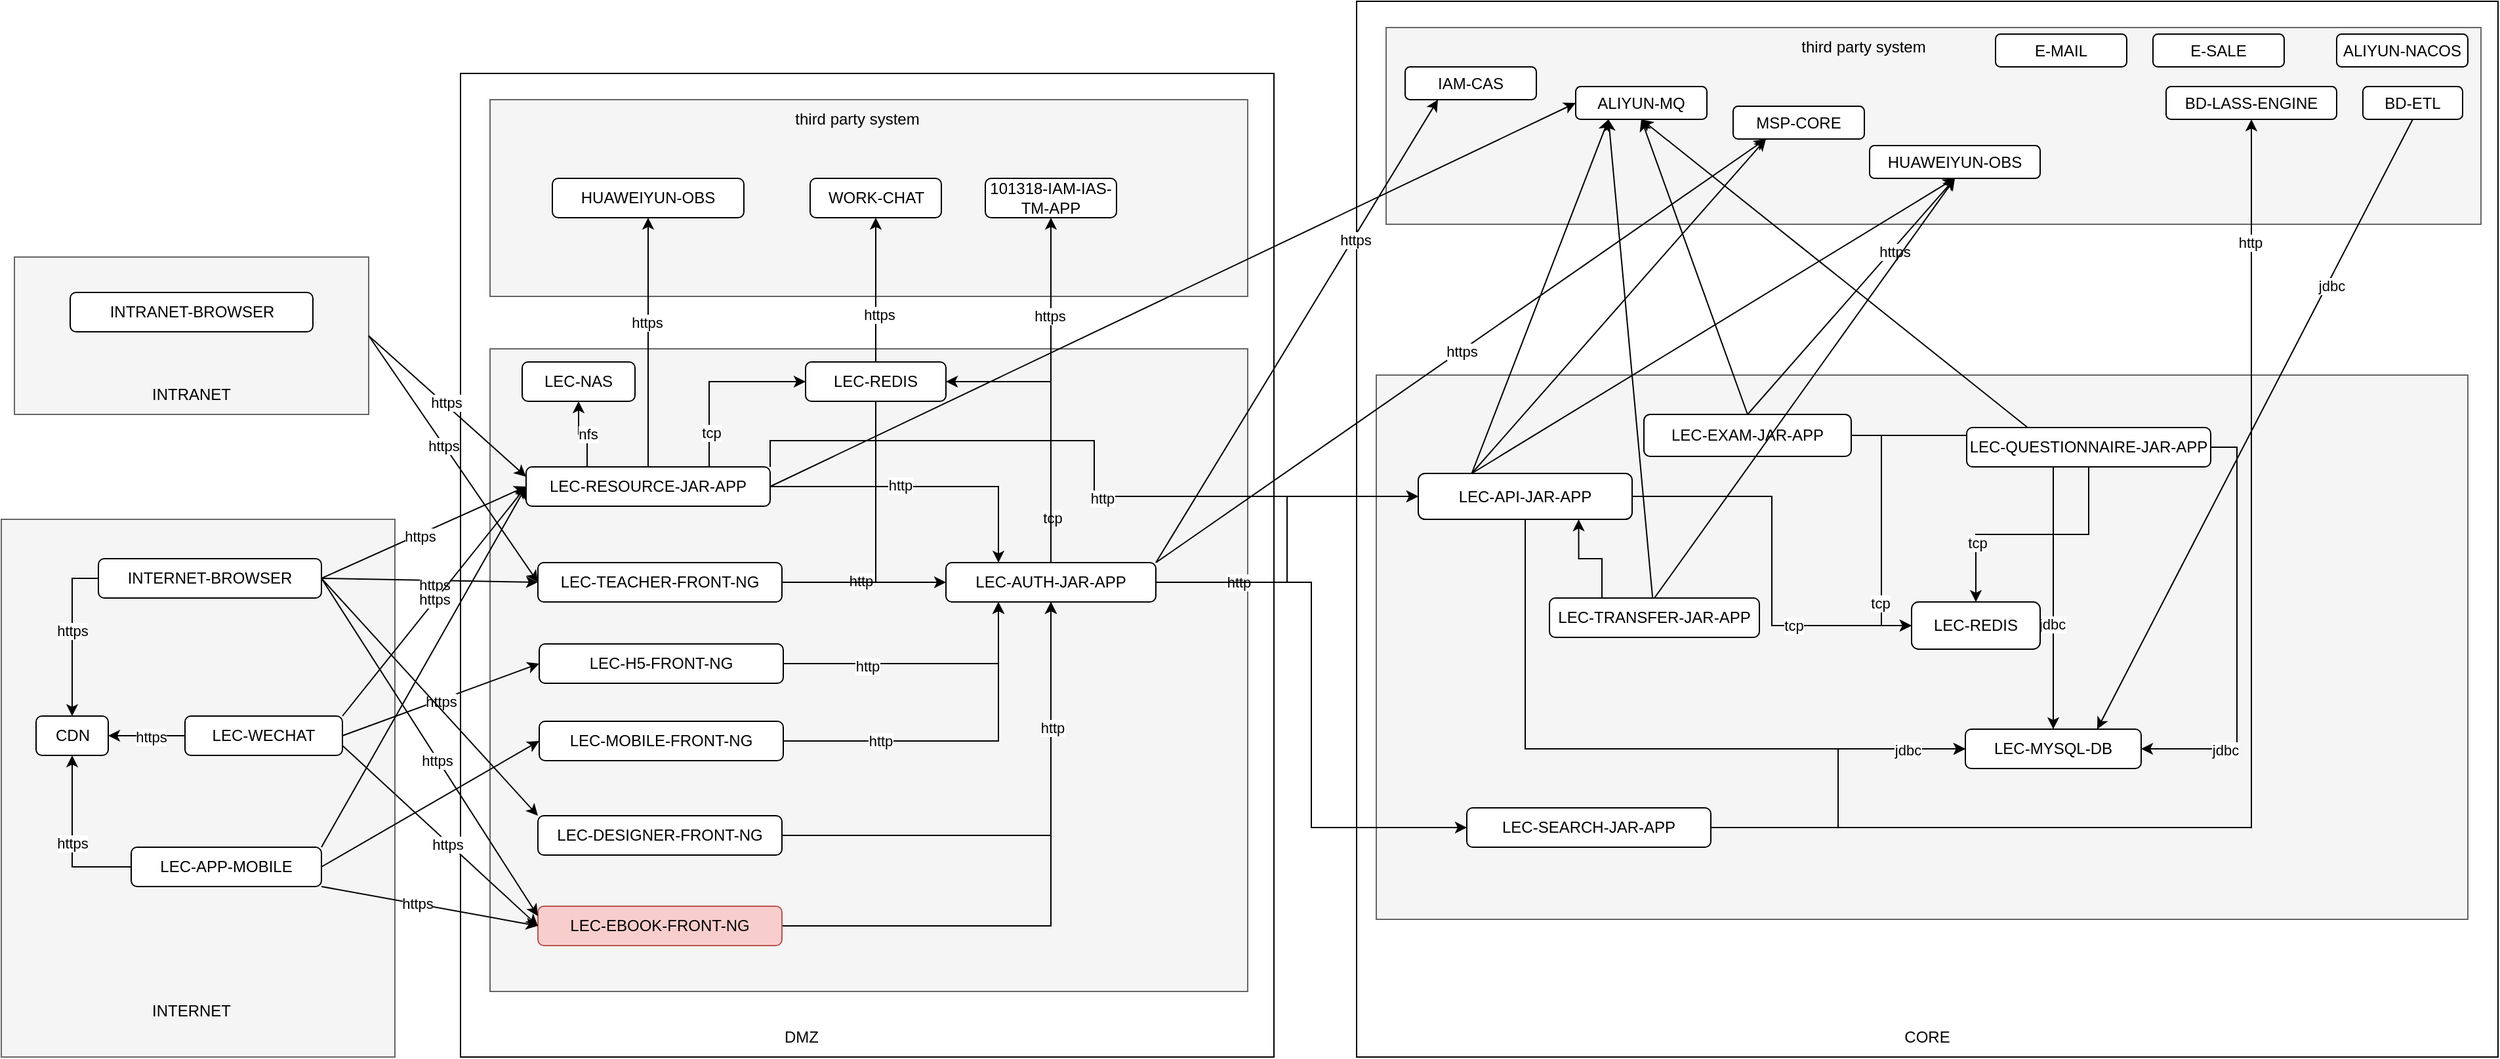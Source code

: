 <mxfile version="24.4.9" type="github">
  <diagram id="prtHgNgQTEPvFCAcTncT" name="Page-1">
    <mxGraphModel dx="2021" dy="1861" grid="1" gridSize="10" guides="1" tooltips="1" connect="1" arrows="1" fold="1" page="1" pageScale="1" pageWidth="827" pageHeight="1169" math="0" shadow="0">
      <root>
        <mxCell id="0" />
        <mxCell id="1" parent="0" />
        <mxCell id="grso16V_VAuLWdVkUhK_-35" value="" style="rounded=0;whiteSpace=wrap;html=1;" vertex="1" parent="1">
          <mxGeometry x="923" y="-165" width="870" height="805" as="geometry" />
        </mxCell>
        <mxCell id="grso16V_VAuLWdVkUhK_-8" value="" style="rounded=0;whiteSpace=wrap;html=1;fillColor=#f5f5f5;fontColor=#333333;strokeColor=#666666;" vertex="1" parent="1">
          <mxGeometry x="-100" y="30" width="270" height="120" as="geometry" />
        </mxCell>
        <mxCell id="grso16V_VAuLWdVkUhK_-11" value="" style="rounded=0;whiteSpace=wrap;html=1;fillColor=#f5f5f5;fontColor=#333333;strokeColor=#666666;" vertex="1" parent="1">
          <mxGeometry x="-110" y="230" width="300" height="410" as="geometry" />
        </mxCell>
        <mxCell id="grso16V_VAuLWdVkUhK_-23" value="" style="rounded=0;whiteSpace=wrap;html=1;" vertex="1" parent="1">
          <mxGeometry x="240" y="-110" width="620" height="750" as="geometry" />
        </mxCell>
        <mxCell id="grso16V_VAuLWdVkUhK_-9" value="INTRANET" style="text;html=1;align=center;verticalAlign=middle;whiteSpace=wrap;rounded=0;" vertex="1" parent="1">
          <mxGeometry x="5" y="120" width="60" height="30" as="geometry" />
        </mxCell>
        <mxCell id="grso16V_VAuLWdVkUhK_-12" value="&lt;span style=&quot;text-align: left;&quot;&gt;INTRANET-BROWSER&lt;/span&gt;" style="rounded=1;whiteSpace=wrap;html=1;" vertex="1" parent="1">
          <mxGeometry x="-57.5" y="57" width="185" height="30" as="geometry" />
        </mxCell>
        <mxCell id="grso16V_VAuLWdVkUhK_-19" value="" style="edgeStyle=orthogonalEdgeStyle;rounded=0;orthogonalLoop=1;jettySize=auto;html=1;exitX=0;exitY=0.5;exitDx=0;exitDy=0;" edge="1" parent="1" source="grso16V_VAuLWdVkUhK_-14" target="grso16V_VAuLWdVkUhK_-15">
          <mxGeometry relative="1" as="geometry" />
        </mxCell>
        <mxCell id="grso16V_VAuLWdVkUhK_-21" value="https" style="edgeLabel;html=1;align=center;verticalAlign=middle;resizable=0;points=[];" vertex="1" connectable="0" parent="grso16V_VAuLWdVkUhK_-19">
          <mxGeometry x="-0.05" relative="1" as="geometry">
            <mxPoint as="offset" />
          </mxGeometry>
        </mxCell>
        <mxCell id="grso16V_VAuLWdVkUhK_-14" value="&lt;span style=&quot;text-align: left;&quot;&gt;INTERNET-BROWSER&lt;/span&gt;" style="rounded=1;whiteSpace=wrap;html=1;" vertex="1" parent="1">
          <mxGeometry x="-36" y="260" width="170" height="30" as="geometry" />
        </mxCell>
        <mxCell id="grso16V_VAuLWdVkUhK_-15" value="&lt;div style=&quot;text-align: left;&quot;&gt;&lt;span style=&quot;background-color: initial;&quot;&gt;CDN&lt;/span&gt;&lt;/div&gt;" style="rounded=1;whiteSpace=wrap;html=1;" vertex="1" parent="1">
          <mxGeometry x="-83.5" y="380" width="55" height="30" as="geometry" />
        </mxCell>
        <mxCell id="grso16V_VAuLWdVkUhK_-20" value="" style="edgeStyle=orthogonalEdgeStyle;rounded=0;orthogonalLoop=1;jettySize=auto;html=1;" edge="1" parent="1" source="grso16V_VAuLWdVkUhK_-16" target="grso16V_VAuLWdVkUhK_-15">
          <mxGeometry relative="1" as="geometry" />
        </mxCell>
        <mxCell id="grso16V_VAuLWdVkUhK_-22" value="https" style="edgeLabel;html=1;align=center;verticalAlign=middle;resizable=0;points=[];" vertex="1" connectable="0" parent="grso16V_VAuLWdVkUhK_-20">
          <mxGeometry x="-0.025" relative="1" as="geometry">
            <mxPoint as="offset" />
          </mxGeometry>
        </mxCell>
        <mxCell id="grso16V_VAuLWdVkUhK_-16" value="&lt;div style=&quot;text-align: left;&quot;&gt;&lt;span style=&quot;background-color: initial;&quot;&gt;LEC-APP-MOBILE&lt;/span&gt;&lt;/div&gt;" style="rounded=1;whiteSpace=wrap;html=1;" vertex="1" parent="1">
          <mxGeometry x="-11" y="480" width="145" height="30" as="geometry" />
        </mxCell>
        <mxCell id="grso16V_VAuLWdVkUhK_-17" value="INTERNET" style="text;html=1;align=center;verticalAlign=middle;whiteSpace=wrap;rounded=0;" vertex="1" parent="1">
          <mxGeometry y="590" width="70" height="30" as="geometry" />
        </mxCell>
        <mxCell id="grso16V_VAuLWdVkUhK_-26" value="" style="rounded=0;whiteSpace=wrap;html=1;fillColor=#f5f5f5;fontColor=#333333;strokeColor=#666666;" vertex="1" parent="1">
          <mxGeometry x="262.5" y="100" width="577.5" height="490" as="geometry" />
        </mxCell>
        <mxCell id="grso16V_VAuLWdVkUhK_-25" value="" style="rounded=0;whiteSpace=wrap;html=1;fillColor=#f5f5f5;fontColor=#333333;strokeColor=#666666;" vertex="1" parent="1">
          <mxGeometry x="262.5" y="-90" width="577.5" height="150" as="geometry" />
        </mxCell>
        <mxCell id="grso16V_VAuLWdVkUhK_-82" value="" style="edgeStyle=orthogonalEdgeStyle;rounded=0;orthogonalLoop=1;jettySize=auto;html=1;entryX=0;entryY=0.5;entryDx=0;entryDy=0;" edge="1" parent="1" source="grso16V_VAuLWdVkUhK_-27" target="grso16V_VAuLWdVkUhK_-29">
          <mxGeometry relative="1" as="geometry" />
        </mxCell>
        <mxCell id="grso16V_VAuLWdVkUhK_-83" value="http" style="edgeLabel;html=1;align=center;verticalAlign=middle;resizable=0;points=[];" vertex="1" connectable="0" parent="grso16V_VAuLWdVkUhK_-82">
          <mxGeometry x="-0.05" y="1" relative="1" as="geometry">
            <mxPoint as="offset" />
          </mxGeometry>
        </mxCell>
        <mxCell id="grso16V_VAuLWdVkUhK_-129" style="edgeStyle=orthogonalEdgeStyle;rounded=0;orthogonalLoop=1;jettySize=auto;html=1;entryX=0.5;entryY=1;entryDx=0;entryDy=0;" edge="1" parent="1" source="grso16V_VAuLWdVkUhK_-27" target="grso16V_VAuLWdVkUhK_-128">
          <mxGeometry relative="1" as="geometry" />
        </mxCell>
        <mxCell id="grso16V_VAuLWdVkUhK_-131" value="https" style="edgeLabel;html=1;align=center;verticalAlign=middle;resizable=0;points=[];" vertex="1" connectable="0" parent="grso16V_VAuLWdVkUhK_-129">
          <mxGeometry x="0.582" y="-1" relative="1" as="geometry">
            <mxPoint x="1" y="1" as="offset" />
          </mxGeometry>
        </mxCell>
        <mxCell id="grso16V_VAuLWdVkUhK_-27" value="LEC-TEACHER-FRONT-NG" style="rounded=1;whiteSpace=wrap;html=1;" vertex="1" parent="1">
          <mxGeometry x="299" y="263" width="186" height="30" as="geometry" />
        </mxCell>
        <mxCell id="grso16V_VAuLWdVkUhK_-86" value="" style="edgeStyle=orthogonalEdgeStyle;rounded=0;orthogonalLoop=1;jettySize=auto;html=1;entryX=0.25;entryY=0;entryDx=0;entryDy=0;" edge="1" parent="1" source="grso16V_VAuLWdVkUhK_-28" target="grso16V_VAuLWdVkUhK_-29">
          <mxGeometry relative="1" as="geometry" />
        </mxCell>
        <mxCell id="grso16V_VAuLWdVkUhK_-88" value="http" style="edgeLabel;html=1;align=center;verticalAlign=middle;resizable=0;points=[];" vertex="1" connectable="0" parent="grso16V_VAuLWdVkUhK_-86">
          <mxGeometry x="-0.15" y="1" relative="1" as="geometry">
            <mxPoint as="offset" />
          </mxGeometry>
        </mxCell>
        <mxCell id="grso16V_VAuLWdVkUhK_-103" style="edgeStyle=orthogonalEdgeStyle;rounded=0;orthogonalLoop=1;jettySize=auto;html=1;entryX=0.5;entryY=1;entryDx=0;entryDy=0;exitX=0.25;exitY=0;exitDx=0;exitDy=0;" edge="1" parent="1" source="grso16V_VAuLWdVkUhK_-28" target="grso16V_VAuLWdVkUhK_-31">
          <mxGeometry relative="1" as="geometry" />
        </mxCell>
        <mxCell id="grso16V_VAuLWdVkUhK_-111" value="nfs" style="edgeLabel;html=1;align=center;verticalAlign=middle;resizable=0;points=[];" vertex="1" connectable="0" parent="grso16V_VAuLWdVkUhK_-103">
          <mxGeometry x="-0.089" relative="1" as="geometry">
            <mxPoint x="1" as="offset" />
          </mxGeometry>
        </mxCell>
        <mxCell id="grso16V_VAuLWdVkUhK_-104" style="edgeStyle=orthogonalEdgeStyle;rounded=0;orthogonalLoop=1;jettySize=auto;html=1;entryX=0;entryY=0.5;entryDx=0;entryDy=0;exitX=0.75;exitY=0;exitDx=0;exitDy=0;" edge="1" parent="1" source="grso16V_VAuLWdVkUhK_-28" target="grso16V_VAuLWdVkUhK_-32">
          <mxGeometry relative="1" as="geometry" />
        </mxCell>
        <mxCell id="grso16V_VAuLWdVkUhK_-113" value="tcp" style="edgeLabel;html=1;align=center;verticalAlign=middle;resizable=0;points=[];" vertex="1" connectable="0" parent="grso16V_VAuLWdVkUhK_-104">
          <mxGeometry x="-0.625" relative="1" as="geometry">
            <mxPoint x="1" as="offset" />
          </mxGeometry>
        </mxCell>
        <mxCell id="grso16V_VAuLWdVkUhK_-108" style="edgeStyle=orthogonalEdgeStyle;rounded=0;orthogonalLoop=1;jettySize=auto;html=1;" edge="1" parent="1" source="grso16V_VAuLWdVkUhK_-28" target="grso16V_VAuLWdVkUhK_-96">
          <mxGeometry relative="1" as="geometry" />
        </mxCell>
        <mxCell id="grso16V_VAuLWdVkUhK_-112" value="https" style="edgeLabel;html=1;align=center;verticalAlign=middle;resizable=0;points=[];" vertex="1" connectable="0" parent="grso16V_VAuLWdVkUhK_-108">
          <mxGeometry x="0.158" y="1" relative="1" as="geometry">
            <mxPoint as="offset" />
          </mxGeometry>
        </mxCell>
        <mxCell id="grso16V_VAuLWdVkUhK_-28" value="LEC-RESOURCE-JAR-APP" style="rounded=1;whiteSpace=wrap;html=1;" vertex="1" parent="1">
          <mxGeometry x="290" y="190" width="186" height="30" as="geometry" />
        </mxCell>
        <mxCell id="grso16V_VAuLWdVkUhK_-109" style="edgeStyle=orthogonalEdgeStyle;rounded=0;orthogonalLoop=1;jettySize=auto;html=1;entryX=1;entryY=0.5;entryDx=0;entryDy=0;exitX=0.5;exitY=0;exitDx=0;exitDy=0;" edge="1" parent="1" source="grso16V_VAuLWdVkUhK_-29" target="grso16V_VAuLWdVkUhK_-32">
          <mxGeometry relative="1" as="geometry" />
        </mxCell>
        <mxCell id="grso16V_VAuLWdVkUhK_-110" value="tcp" style="edgeLabel;html=1;align=center;verticalAlign=middle;resizable=0;points=[];" vertex="1" connectable="0" parent="grso16V_VAuLWdVkUhK_-109">
          <mxGeometry x="-0.682" y="-1" relative="1" as="geometry">
            <mxPoint as="offset" />
          </mxGeometry>
        </mxCell>
        <mxCell id="grso16V_VAuLWdVkUhK_-115" style="edgeStyle=orthogonalEdgeStyle;rounded=0;orthogonalLoop=1;jettySize=auto;html=1;entryX=0.5;entryY=1;entryDx=0;entryDy=0;" edge="1" parent="1" source="grso16V_VAuLWdVkUhK_-29" target="grso16V_VAuLWdVkUhK_-33">
          <mxGeometry relative="1" as="geometry" />
        </mxCell>
        <mxCell id="grso16V_VAuLWdVkUhK_-116" value="https" style="edgeLabel;html=1;align=center;verticalAlign=middle;resizable=0;points=[];" vertex="1" connectable="0" parent="grso16V_VAuLWdVkUhK_-115">
          <mxGeometry x="0.434" y="1" relative="1" as="geometry">
            <mxPoint as="offset" />
          </mxGeometry>
        </mxCell>
        <mxCell id="grso16V_VAuLWdVkUhK_-29" value="LEC-AUTH-JAR-APP" style="rounded=1;whiteSpace=wrap;html=1;" vertex="1" parent="1">
          <mxGeometry x="610" y="263" width="160" height="30" as="geometry" />
        </mxCell>
        <mxCell id="grso16V_VAuLWdVkUhK_-85" value="" style="edgeStyle=orthogonalEdgeStyle;rounded=0;orthogonalLoop=1;jettySize=auto;html=1;entryX=0.25;entryY=1;entryDx=0;entryDy=0;" edge="1" parent="1" source="grso16V_VAuLWdVkUhK_-30" target="grso16V_VAuLWdVkUhK_-29">
          <mxGeometry relative="1" as="geometry" />
        </mxCell>
        <mxCell id="grso16V_VAuLWdVkUhK_-89" value="http" style="edgeLabel;html=1;align=center;verticalAlign=middle;resizable=0;points=[];" vertex="1" connectable="0" parent="grso16V_VAuLWdVkUhK_-85">
          <mxGeometry x="-0.455" relative="1" as="geometry">
            <mxPoint as="offset" />
          </mxGeometry>
        </mxCell>
        <mxCell id="grso16V_VAuLWdVkUhK_-30" value="LEC-MOBILE-FRONT-NG" style="rounded=1;whiteSpace=wrap;html=1;" vertex="1" parent="1">
          <mxGeometry x="300" y="384" width="186" height="30" as="geometry" />
        </mxCell>
        <mxCell id="grso16V_VAuLWdVkUhK_-31" value="LEC-NAS" style="rounded=1;whiteSpace=wrap;html=1;" vertex="1" parent="1">
          <mxGeometry x="287" y="110" width="86" height="30" as="geometry" />
        </mxCell>
        <mxCell id="grso16V_VAuLWdVkUhK_-32" value="LEC-&lt;span style=&quot;background-color: initial;&quot;&gt;REDIS&lt;/span&gt;" style="rounded=1;whiteSpace=wrap;html=1;" vertex="1" parent="1">
          <mxGeometry x="503" y="110" width="107" height="30" as="geometry" />
        </mxCell>
        <mxCell id="grso16V_VAuLWdVkUhK_-37" value="" style="rounded=0;whiteSpace=wrap;html=1;fillColor=#f5f5f5;fontColor=#333333;strokeColor=#666666;" vertex="1" parent="1">
          <mxGeometry x="938" y="120" width="832" height="415" as="geometry" />
        </mxCell>
        <mxCell id="grso16V_VAuLWdVkUhK_-36" value="" style="rounded=0;whiteSpace=wrap;html=1;fillColor=#f5f5f5;fontColor=#333333;strokeColor=#666666;" vertex="1" parent="1">
          <mxGeometry x="945.5" y="-145" width="834.5" height="150" as="geometry" />
        </mxCell>
        <mxCell id="grso16V_VAuLWdVkUhK_-33" value="101318-IAM-IAS-TM-APP" style="rounded=1;whiteSpace=wrap;html=1;" vertex="1" parent="1">
          <mxGeometry x="640" y="-30" width="100" height="30" as="geometry" />
        </mxCell>
        <mxCell id="grso16V_VAuLWdVkUhK_-138" value="" style="edgeStyle=orthogonalEdgeStyle;rounded=0;orthogonalLoop=1;jettySize=auto;html=1;entryX=0.5;entryY=0;entryDx=0;entryDy=0;" edge="1" parent="1" source="grso16V_VAuLWdVkUhK_-40" target="grso16V_VAuLWdVkUhK_-41">
          <mxGeometry relative="1" as="geometry" />
        </mxCell>
        <mxCell id="grso16V_VAuLWdVkUhK_-156" value="jdbc" style="edgeLabel;html=1;align=center;verticalAlign=middle;resizable=0;points=[];" vertex="1" connectable="0" parent="grso16V_VAuLWdVkUhK_-138">
          <mxGeometry x="0.572" y="-1" relative="1" as="geometry">
            <mxPoint y="1" as="offset" />
          </mxGeometry>
        </mxCell>
        <mxCell id="grso16V_VAuLWdVkUhK_-146" value="" style="edgeStyle=orthogonalEdgeStyle;rounded=0;orthogonalLoop=1;jettySize=auto;html=1;entryX=0;entryY=0.5;entryDx=0;entryDy=0;" edge="1" parent="1" source="grso16V_VAuLWdVkUhK_-40" target="grso16V_VAuLWdVkUhK_-43">
          <mxGeometry relative="1" as="geometry" />
        </mxCell>
        <mxCell id="grso16V_VAuLWdVkUhK_-160" value="tcp" style="edgeLabel;html=1;align=center;verticalAlign=middle;resizable=0;points=[];" vertex="1" connectable="0" parent="grso16V_VAuLWdVkUhK_-146">
          <mxGeometry x="0.577" y="-1" relative="1" as="geometry">
            <mxPoint as="offset" />
          </mxGeometry>
        </mxCell>
        <mxCell id="grso16V_VAuLWdVkUhK_-40" value="LEC-EXAM-JAR-APP" style="rounded=1;whiteSpace=wrap;html=1;" vertex="1" parent="1">
          <mxGeometry x="1142" y="150" width="158" height="32" as="geometry" />
        </mxCell>
        <mxCell id="grso16V_VAuLWdVkUhK_-41" value="LEC-MYSQL-DB" style="rounded=1;whiteSpace=wrap;html=1;" vertex="1" parent="1">
          <mxGeometry x="1387" y="390" width="134" height="30" as="geometry" />
        </mxCell>
        <mxCell id="grso16V_VAuLWdVkUhK_-43" value="LEC-REDIS" style="rounded=1;whiteSpace=wrap;html=1;" vertex="1" parent="1">
          <mxGeometry x="1346" y="293" width="98" height="36" as="geometry" />
        </mxCell>
        <mxCell id="grso16V_VAuLWdVkUhK_-44" value="ALIYUN-MQ" style="rounded=1;whiteSpace=wrap;html=1;" vertex="1" parent="1">
          <mxGeometry x="1090" y="-100" width="100" height="25" as="geometry" />
        </mxCell>
        <mxCell id="grso16V_VAuLWdVkUhK_-149" style="edgeStyle=orthogonalEdgeStyle;rounded=0;orthogonalLoop=1;jettySize=auto;html=1;entryX=0.5;entryY=0;entryDx=0;entryDy=0;" edge="1" parent="1" source="grso16V_VAuLWdVkUhK_-46" target="grso16V_VAuLWdVkUhK_-43">
          <mxGeometry relative="1" as="geometry" />
        </mxCell>
        <mxCell id="grso16V_VAuLWdVkUhK_-161" value="tcp" style="edgeLabel;html=1;align=center;verticalAlign=middle;resizable=0;points=[];" vertex="1" connectable="0" parent="grso16V_VAuLWdVkUhK_-149">
          <mxGeometry x="0.519" y="1" relative="1" as="geometry">
            <mxPoint as="offset" />
          </mxGeometry>
        </mxCell>
        <mxCell id="grso16V_VAuLWdVkUhK_-46" value="LEC-QUESTIONNAIRE-JAR-APP" style="rounded=1;whiteSpace=wrap;html=1;" vertex="1" parent="1">
          <mxGeometry x="1388" y="160" width="186" height="30" as="geometry" />
        </mxCell>
        <mxCell id="grso16V_VAuLWdVkUhK_-87" value="" style="edgeStyle=orthogonalEdgeStyle;rounded=0;orthogonalLoop=1;jettySize=auto;html=1;entryX=0.5;entryY=1;entryDx=0;entryDy=0;" edge="1" parent="1" source="grso16V_VAuLWdVkUhK_-47" target="grso16V_VAuLWdVkUhK_-29">
          <mxGeometry relative="1" as="geometry" />
        </mxCell>
        <mxCell id="grso16V_VAuLWdVkUhK_-47" value="LEC-DESIGNER-FRONT-NG" style="rounded=1;whiteSpace=wrap;html=1;" vertex="1" parent="1">
          <mxGeometry x="299" y="456" width="186" height="30" as="geometry" />
        </mxCell>
        <mxCell id="grso16V_VAuLWdVkUhK_-94" style="edgeStyle=orthogonalEdgeStyle;rounded=0;orthogonalLoop=1;jettySize=auto;html=1;entryX=0.5;entryY=1;entryDx=0;entryDy=0;" edge="1" parent="1" source="grso16V_VAuLWdVkUhK_-48" target="grso16V_VAuLWdVkUhK_-29">
          <mxGeometry relative="1" as="geometry" />
        </mxCell>
        <mxCell id="grso16V_VAuLWdVkUhK_-117" value="http" style="edgeLabel;html=1;align=center;verticalAlign=middle;resizable=0;points=[];" vertex="1" connectable="0" parent="grso16V_VAuLWdVkUhK_-94">
          <mxGeometry x="0.575" y="-1" relative="1" as="geometry">
            <mxPoint as="offset" />
          </mxGeometry>
        </mxCell>
        <mxCell id="grso16V_VAuLWdVkUhK_-48" value="LEC-EBOOK-FRONT-NG" style="rounded=1;whiteSpace=wrap;html=1;fillColor=#f8cecc;strokeColor=#b85450;" vertex="1" parent="1">
          <mxGeometry x="299" y="525" width="186" height="30" as="geometry" />
        </mxCell>
        <mxCell id="grso16V_VAuLWdVkUhK_-92" style="edgeStyle=orthogonalEdgeStyle;rounded=0;orthogonalLoop=1;jettySize=auto;html=1;entryX=0.25;entryY=1;entryDx=0;entryDy=0;" edge="1" parent="1" source="grso16V_VAuLWdVkUhK_-49" target="grso16V_VAuLWdVkUhK_-29">
          <mxGeometry relative="1" as="geometry">
            <mxPoint x="550" y="270" as="targetPoint" />
          </mxGeometry>
        </mxCell>
        <mxCell id="grso16V_VAuLWdVkUhK_-93" value="http" style="edgeLabel;html=1;align=center;verticalAlign=middle;resizable=0;points=[];" vertex="1" connectable="0" parent="grso16V_VAuLWdVkUhK_-92">
          <mxGeometry x="-0.4" y="-2" relative="1" as="geometry">
            <mxPoint as="offset" />
          </mxGeometry>
        </mxCell>
        <mxCell id="grso16V_VAuLWdVkUhK_-49" value="LEC-H5-FRONT-NG" style="rounded=1;whiteSpace=wrap;html=1;" vertex="1" parent="1">
          <mxGeometry x="300" y="325" width="186" height="30" as="geometry" />
        </mxCell>
        <mxCell id="grso16V_VAuLWdVkUhK_-50" value="IAM-CAS" style="rounded=1;whiteSpace=wrap;html=1;" vertex="1" parent="1">
          <mxGeometry x="960" y="-115" width="100" height="25" as="geometry" />
        </mxCell>
        <mxCell id="grso16V_VAuLWdVkUhK_-52" value="MSP-CORE" style="rounded=1;whiteSpace=wrap;html=1;" vertex="1" parent="1">
          <mxGeometry x="1210" y="-85" width="100" height="25" as="geometry" />
        </mxCell>
        <mxCell id="grso16V_VAuLWdVkUhK_-53" value="BD-ETL" style="rounded=1;whiteSpace=wrap;html=1;" vertex="1" parent="1">
          <mxGeometry x="1690" y="-100" width="76" height="25" as="geometry" />
        </mxCell>
        <mxCell id="grso16V_VAuLWdVkUhK_-56" value="" style="edgeStyle=orthogonalEdgeStyle;rounded=0;orthogonalLoop=1;jettySize=auto;html=1;" edge="1" parent="1" source="grso16V_VAuLWdVkUhK_-54" target="grso16V_VAuLWdVkUhK_-15">
          <mxGeometry relative="1" as="geometry" />
        </mxCell>
        <mxCell id="grso16V_VAuLWdVkUhK_-57" value="https" style="edgeLabel;html=1;align=center;verticalAlign=middle;resizable=0;points=[];" vertex="1" connectable="0" parent="grso16V_VAuLWdVkUhK_-56">
          <mxGeometry x="-0.086" y="1" relative="1" as="geometry">
            <mxPoint as="offset" />
          </mxGeometry>
        </mxCell>
        <mxCell id="grso16V_VAuLWdVkUhK_-54" value="&lt;div style=&quot;text-align: left;&quot;&gt;&lt;span style=&quot;background-color: initial;&quot;&gt;LEC-WECHAT&lt;/span&gt;&lt;/div&gt;" style="rounded=1;whiteSpace=wrap;html=1;" vertex="1" parent="1">
          <mxGeometry x="30" y="380" width="120" height="30" as="geometry" />
        </mxCell>
        <mxCell id="grso16V_VAuLWdVkUhK_-58" value="DMZ" style="text;html=1;align=center;verticalAlign=middle;whiteSpace=wrap;rounded=0;" vertex="1" parent="1">
          <mxGeometry x="470" y="610" width="60" height="30" as="geometry" />
        </mxCell>
        <mxCell id="grso16V_VAuLWdVkUhK_-59" value="CORE" style="text;html=1;align=center;verticalAlign=middle;whiteSpace=wrap;rounded=0;" vertex="1" parent="1">
          <mxGeometry x="1328" y="610" width="60" height="30" as="geometry" />
        </mxCell>
        <mxCell id="grso16V_VAuLWdVkUhK_-63" value="" style="endArrow=classic;html=1;rounded=0;exitX=1;exitY=0.5;exitDx=0;exitDy=0;entryX=0;entryY=0.5;entryDx=0;entryDy=0;" edge="1" parent="1" source="grso16V_VAuLWdVkUhK_-14" target="grso16V_VAuLWdVkUhK_-27">
          <mxGeometry width="50" height="50" relative="1" as="geometry">
            <mxPoint x="140" y="270" as="sourcePoint" />
            <mxPoint x="190" y="220" as="targetPoint" />
          </mxGeometry>
        </mxCell>
        <mxCell id="grso16V_VAuLWdVkUhK_-65" value="https" style="edgeLabel;html=1;align=center;verticalAlign=middle;resizable=0;points=[];" vertex="1" connectable="0" parent="grso16V_VAuLWdVkUhK_-63">
          <mxGeometry x="0.028" y="-3" relative="1" as="geometry">
            <mxPoint x="1" as="offset" />
          </mxGeometry>
        </mxCell>
        <mxCell id="grso16V_VAuLWdVkUhK_-66" value="" style="endArrow=classic;html=1;rounded=0;entryX=0;entryY=0.5;entryDx=0;entryDy=0;exitX=1;exitY=0.5;exitDx=0;exitDy=0;" edge="1" parent="1" source="grso16V_VAuLWdVkUhK_-14" target="grso16V_VAuLWdVkUhK_-28">
          <mxGeometry width="50" height="50" relative="1" as="geometry">
            <mxPoint x="130" y="290" as="sourcePoint" />
            <mxPoint x="180" y="240" as="targetPoint" />
          </mxGeometry>
        </mxCell>
        <mxCell id="grso16V_VAuLWdVkUhK_-67" value="https" style="edgeLabel;html=1;align=center;verticalAlign=middle;resizable=0;points=[];" vertex="1" connectable="0" parent="grso16V_VAuLWdVkUhK_-66">
          <mxGeometry x="-0.04" y="-1" relative="1" as="geometry">
            <mxPoint as="offset" />
          </mxGeometry>
        </mxCell>
        <mxCell id="grso16V_VAuLWdVkUhK_-68" value="" style="endArrow=classic;html=1;rounded=0;entryX=0;entryY=0.5;entryDx=0;entryDy=0;exitX=1;exitY=0;exitDx=0;exitDy=0;" edge="1" parent="1" source="grso16V_VAuLWdVkUhK_-16" target="grso16V_VAuLWdVkUhK_-28">
          <mxGeometry width="50" height="50" relative="1" as="geometry">
            <mxPoint x="130" y="490" as="sourcePoint" />
            <mxPoint x="180" y="440" as="targetPoint" />
          </mxGeometry>
        </mxCell>
        <mxCell id="grso16V_VAuLWdVkUhK_-69" value="" style="endArrow=classic;html=1;rounded=0;entryX=0;entryY=0.5;entryDx=0;entryDy=0;exitX=1;exitY=0.5;exitDx=0;exitDy=0;" edge="1" parent="1" source="grso16V_VAuLWdVkUhK_-16" target="grso16V_VAuLWdVkUhK_-30">
          <mxGeometry width="50" height="50" relative="1" as="geometry">
            <mxPoint x="140" y="500" as="sourcePoint" />
            <mxPoint x="190" y="460" as="targetPoint" />
          </mxGeometry>
        </mxCell>
        <mxCell id="grso16V_VAuLWdVkUhK_-70" value="" style="endArrow=classic;html=1;rounded=0;exitX=1;exitY=0;exitDx=0;exitDy=0;entryX=0;entryY=0.5;entryDx=0;entryDy=0;" edge="1" parent="1" source="grso16V_VAuLWdVkUhK_-54" target="grso16V_VAuLWdVkUhK_-28">
          <mxGeometry width="50" height="50" relative="1" as="geometry">
            <mxPoint x="150" y="390" as="sourcePoint" />
            <mxPoint x="280" y="280" as="targetPoint" />
          </mxGeometry>
        </mxCell>
        <mxCell id="grso16V_VAuLWdVkUhK_-77" value="https" style="edgeLabel;html=1;align=center;verticalAlign=middle;resizable=0;points=[];" vertex="1" connectable="0" parent="grso16V_VAuLWdVkUhK_-70">
          <mxGeometry x="0.007" y="1" relative="1" as="geometry">
            <mxPoint as="offset" />
          </mxGeometry>
        </mxCell>
        <mxCell id="grso16V_VAuLWdVkUhK_-71" value="" style="endArrow=classic;html=1;rounded=0;entryX=0;entryY=0.5;entryDx=0;entryDy=0;exitX=1;exitY=0.5;exitDx=0;exitDy=0;" edge="1" parent="1" source="grso16V_VAuLWdVkUhK_-54" target="grso16V_VAuLWdVkUhK_-49">
          <mxGeometry width="50" height="50" relative="1" as="geometry">
            <mxPoint x="140" y="410" as="sourcePoint" />
            <mxPoint x="190" y="360" as="targetPoint" />
          </mxGeometry>
        </mxCell>
        <mxCell id="grso16V_VAuLWdVkUhK_-81" value="https" style="edgeLabel;html=1;align=center;verticalAlign=middle;resizable=0;points=[];" vertex="1" connectable="0" parent="grso16V_VAuLWdVkUhK_-71">
          <mxGeometry x="-0.022" y="-1" relative="1" as="geometry">
            <mxPoint x="1" as="offset" />
          </mxGeometry>
        </mxCell>
        <mxCell id="grso16V_VAuLWdVkUhK_-72" value="" style="endArrow=classic;html=1;rounded=0;entryX=0;entryY=0;entryDx=0;entryDy=0;exitX=1;exitY=0.5;exitDx=0;exitDy=0;" edge="1" parent="1" source="grso16V_VAuLWdVkUhK_-14" target="grso16V_VAuLWdVkUhK_-47">
          <mxGeometry width="50" height="50" relative="1" as="geometry">
            <mxPoint x="100" y="350" as="sourcePoint" />
            <mxPoint x="150" y="300" as="targetPoint" />
          </mxGeometry>
        </mxCell>
        <mxCell id="grso16V_VAuLWdVkUhK_-73" value="" style="endArrow=classic;html=1;rounded=0;exitX=1;exitY=0.5;exitDx=0;exitDy=0;entryX=0;entryY=0.25;entryDx=0;entryDy=0;" edge="1" parent="1" source="grso16V_VAuLWdVkUhK_-14" target="grso16V_VAuLWdVkUhK_-48">
          <mxGeometry width="50" height="50" relative="1" as="geometry">
            <mxPoint x="60" y="370" as="sourcePoint" />
            <mxPoint x="310" y="540" as="targetPoint" />
          </mxGeometry>
        </mxCell>
        <mxCell id="grso16V_VAuLWdVkUhK_-78" value="https" style="edgeLabel;html=1;align=center;verticalAlign=middle;resizable=0;points=[];" vertex="1" connectable="0" parent="grso16V_VAuLWdVkUhK_-73">
          <mxGeometry x="0.073" y="-1" relative="1" as="geometry">
            <mxPoint as="offset" />
          </mxGeometry>
        </mxCell>
        <mxCell id="grso16V_VAuLWdVkUhK_-74" value="" style="endArrow=classic;html=1;rounded=0;exitX=1;exitY=0.75;exitDx=0;exitDy=0;entryX=0;entryY=0.5;entryDx=0;entryDy=0;" edge="1" parent="1" source="grso16V_VAuLWdVkUhK_-54" target="grso16V_VAuLWdVkUhK_-48">
          <mxGeometry width="50" height="50" relative="1" as="geometry">
            <mxPoint x="240" y="580" as="sourcePoint" />
            <mxPoint x="290" y="530" as="targetPoint" />
          </mxGeometry>
        </mxCell>
        <mxCell id="grso16V_VAuLWdVkUhK_-80" value="https" style="edgeLabel;html=1;align=center;verticalAlign=middle;resizable=0;points=[];" vertex="1" connectable="0" parent="grso16V_VAuLWdVkUhK_-74">
          <mxGeometry x="0.08" y="-1" relative="1" as="geometry">
            <mxPoint as="offset" />
          </mxGeometry>
        </mxCell>
        <mxCell id="grso16V_VAuLWdVkUhK_-75" value="" style="endArrow=classic;html=1;rounded=0;exitX=1;exitY=1;exitDx=0;exitDy=0;entryX=0;entryY=0.5;entryDx=0;entryDy=0;" edge="1" parent="1" source="grso16V_VAuLWdVkUhK_-16" target="grso16V_VAuLWdVkUhK_-48">
          <mxGeometry width="50" height="50" relative="1" as="geometry">
            <mxPoint x="240" y="590" as="sourcePoint" />
            <mxPoint x="290" y="540" as="targetPoint" />
          </mxGeometry>
        </mxCell>
        <mxCell id="grso16V_VAuLWdVkUhK_-76" value="https" style="edgeLabel;html=1;align=center;verticalAlign=middle;resizable=0;points=[];" vertex="1" connectable="0" parent="grso16V_VAuLWdVkUhK_-75">
          <mxGeometry x="-0.116" relative="1" as="geometry">
            <mxPoint as="offset" />
          </mxGeometry>
        </mxCell>
        <mxCell id="grso16V_VAuLWdVkUhK_-96" value="HUAWEIYUN-OBS" style="rounded=1;whiteSpace=wrap;html=1;" vertex="1" parent="1">
          <mxGeometry x="310" y="-30" width="146" height="30" as="geometry" />
        </mxCell>
        <mxCell id="grso16V_VAuLWdVkUhK_-98" style="edgeStyle=orthogonalEdgeStyle;rounded=0;orthogonalLoop=1;jettySize=auto;html=1;entryX=0;entryY=0.5;entryDx=0;entryDy=0;" edge="1" parent="1" source="grso16V_VAuLWdVkUhK_-29" target="grso16V_VAuLWdVkUhK_-38">
          <mxGeometry relative="1" as="geometry" />
        </mxCell>
        <mxCell id="grso16V_VAuLWdVkUhK_-101" value="http" style="edgeLabel;html=1;align=center;verticalAlign=middle;resizable=0;points=[];" vertex="1" connectable="0" parent="grso16V_VAuLWdVkUhK_-98">
          <mxGeometry x="-0.531" relative="1" as="geometry">
            <mxPoint as="offset" />
          </mxGeometry>
        </mxCell>
        <mxCell id="grso16V_VAuLWdVkUhK_-99" style="edgeStyle=orthogonalEdgeStyle;rounded=0;orthogonalLoop=1;jettySize=auto;html=1;exitX=1;exitY=0;exitDx=0;exitDy=0;entryX=0;entryY=0.5;entryDx=0;entryDy=0;" edge="1" parent="1" source="grso16V_VAuLWdVkUhK_-28" target="grso16V_VAuLWdVkUhK_-38">
          <mxGeometry relative="1" as="geometry" />
        </mxCell>
        <mxCell id="grso16V_VAuLWdVkUhK_-100" value="http" style="edgeLabel;html=1;align=center;verticalAlign=middle;resizable=0;points=[];" vertex="1" connectable="0" parent="grso16V_VAuLWdVkUhK_-99">
          <mxGeometry x="0.132" y="-1" relative="1" as="geometry">
            <mxPoint as="offset" />
          </mxGeometry>
        </mxCell>
        <mxCell id="grso16V_VAuLWdVkUhK_-137" style="edgeStyle=orthogonalEdgeStyle;rounded=0;orthogonalLoop=1;jettySize=auto;html=1;entryX=0;entryY=0.5;entryDx=0;entryDy=0;exitX=0.5;exitY=1;exitDx=0;exitDy=0;" edge="1" parent="1" source="grso16V_VAuLWdVkUhK_-38" target="grso16V_VAuLWdVkUhK_-41">
          <mxGeometry relative="1" as="geometry" />
        </mxCell>
        <mxCell id="grso16V_VAuLWdVkUhK_-139" style="edgeStyle=orthogonalEdgeStyle;rounded=0;orthogonalLoop=1;jettySize=auto;html=1;entryX=0;entryY=0.5;entryDx=0;entryDy=0;" edge="1" parent="1" source="grso16V_VAuLWdVkUhK_-38" target="grso16V_VAuLWdVkUhK_-43">
          <mxGeometry relative="1" as="geometry" />
        </mxCell>
        <mxCell id="grso16V_VAuLWdVkUhK_-158" value="tcp" style="edgeLabel;html=1;align=center;verticalAlign=middle;resizable=0;points=[];" vertex="1" connectable="0" parent="grso16V_VAuLWdVkUhK_-139">
          <mxGeometry x="0.415" relative="1" as="geometry">
            <mxPoint x="1" as="offset" />
          </mxGeometry>
        </mxCell>
        <mxCell id="grso16V_VAuLWdVkUhK_-38" value="LEC-API-JAR-APP" style="rounded=1;whiteSpace=wrap;html=1;" vertex="1" parent="1">
          <mxGeometry x="970" y="195" width="163" height="35" as="geometry" />
        </mxCell>
        <mxCell id="grso16V_VAuLWdVkUhK_-134" style="edgeStyle=orthogonalEdgeStyle;rounded=0;orthogonalLoop=1;jettySize=auto;html=1;entryX=0;entryY=0.5;entryDx=0;entryDy=0;" edge="1" parent="1" source="grso16V_VAuLWdVkUhK_-39" target="grso16V_VAuLWdVkUhK_-41">
          <mxGeometry relative="1" as="geometry" />
        </mxCell>
        <mxCell id="grso16V_VAuLWdVkUhK_-159" value="jdbc" style="edgeLabel;html=1;align=center;verticalAlign=middle;resizable=0;points=[];" vertex="1" connectable="0" parent="grso16V_VAuLWdVkUhK_-134">
          <mxGeometry x="0.649" y="-1" relative="1" as="geometry">
            <mxPoint as="offset" />
          </mxGeometry>
        </mxCell>
        <mxCell id="grso16V_VAuLWdVkUhK_-163" style="edgeStyle=orthogonalEdgeStyle;rounded=0;orthogonalLoop=1;jettySize=auto;html=1;entryX=0.5;entryY=1;entryDx=0;entryDy=0;" edge="1" parent="1" source="grso16V_VAuLWdVkUhK_-39" target="grso16V_VAuLWdVkUhK_-162">
          <mxGeometry relative="1" as="geometry" />
        </mxCell>
        <mxCell id="grso16V_VAuLWdVkUhK_-164" value="http" style="edgeLabel;html=1;align=center;verticalAlign=middle;resizable=0;points=[];" vertex="1" connectable="0" parent="grso16V_VAuLWdVkUhK_-163">
          <mxGeometry x="0.803" y="1" relative="1" as="geometry">
            <mxPoint as="offset" />
          </mxGeometry>
        </mxCell>
        <mxCell id="grso16V_VAuLWdVkUhK_-39" value="LEC-SEARCH-JAR-APP" style="rounded=1;whiteSpace=wrap;html=1;" vertex="1" parent="1">
          <mxGeometry x="1007" y="450" width="186" height="30" as="geometry" />
        </mxCell>
        <mxCell id="grso16V_VAuLWdVkUhK_-102" style="edgeStyle=orthogonalEdgeStyle;rounded=0;orthogonalLoop=1;jettySize=auto;html=1;entryX=0;entryY=0.5;entryDx=0;entryDy=0;" edge="1" parent="1" source="grso16V_VAuLWdVkUhK_-29" target="grso16V_VAuLWdVkUhK_-39">
          <mxGeometry relative="1" as="geometry" />
        </mxCell>
        <mxCell id="grso16V_VAuLWdVkUhK_-114" value="third party system" style="text;html=1;align=center;verticalAlign=middle;whiteSpace=wrap;rounded=0;" vertex="1" parent="1">
          <mxGeometry x="486" y="-90" width="113" height="30" as="geometry" />
        </mxCell>
        <mxCell id="grso16V_VAuLWdVkUhK_-119" value="" style="endArrow=classic;html=1;rounded=0;entryX=0.25;entryY=1;entryDx=0;entryDy=0;exitX=1;exitY=0;exitDx=0;exitDy=0;" edge="1" parent="1" source="grso16V_VAuLWdVkUhK_-29" target="grso16V_VAuLWdVkUhK_-52">
          <mxGeometry width="50" height="50" relative="1" as="geometry">
            <mxPoint x="770" y="263" as="sourcePoint" />
            <mxPoint x="820" y="213" as="targetPoint" />
          </mxGeometry>
        </mxCell>
        <mxCell id="grso16V_VAuLWdVkUhK_-120" value="https" style="edgeLabel;html=1;align=center;verticalAlign=middle;resizable=0;points=[];" vertex="1" connectable="0" parent="grso16V_VAuLWdVkUhK_-119">
          <mxGeometry x="-0.001" relative="1" as="geometry">
            <mxPoint as="offset" />
          </mxGeometry>
        </mxCell>
        <mxCell id="grso16V_VAuLWdVkUhK_-121" value="" style="endArrow=classic;html=1;rounded=0;entryX=0.25;entryY=1;entryDx=0;entryDy=0;exitX=1;exitY=0;exitDx=0;exitDy=0;" edge="1" parent="1" source="grso16V_VAuLWdVkUhK_-29" target="grso16V_VAuLWdVkUhK_-50">
          <mxGeometry width="50" height="50" relative="1" as="geometry">
            <mxPoint x="770" y="270" as="sourcePoint" />
            <mxPoint x="820" y="220" as="targetPoint" />
          </mxGeometry>
        </mxCell>
        <mxCell id="grso16V_VAuLWdVkUhK_-123" value="https" style="edgeLabel;html=1;align=center;verticalAlign=middle;resizable=0;points=[];" vertex="1" connectable="0" parent="grso16V_VAuLWdVkUhK_-121">
          <mxGeometry x="0.402" y="-1" relative="1" as="geometry">
            <mxPoint as="offset" />
          </mxGeometry>
        </mxCell>
        <mxCell id="grso16V_VAuLWdVkUhK_-124" value="" style="endArrow=classic;html=1;rounded=0;entryX=0;entryY=0.5;entryDx=0;entryDy=0;exitX=1;exitY=0.5;exitDx=0;exitDy=0;" edge="1" parent="1" source="grso16V_VAuLWdVkUhK_-28" target="grso16V_VAuLWdVkUhK_-44">
          <mxGeometry width="50" height="50" relative="1" as="geometry">
            <mxPoint x="450" y="190" as="sourcePoint" />
            <mxPoint x="500" y="140" as="targetPoint" />
          </mxGeometry>
        </mxCell>
        <mxCell id="grso16V_VAuLWdVkUhK_-125" value="third party system" style="text;html=1;align=center;verticalAlign=middle;whiteSpace=wrap;rounded=0;" vertex="1" parent="1">
          <mxGeometry x="1253" y="-145" width="113" height="30" as="geometry" />
        </mxCell>
        <mxCell id="grso16V_VAuLWdVkUhK_-126" value="ALIYUN-NACOS" style="rounded=1;whiteSpace=wrap;html=1;" vertex="1" parent="1">
          <mxGeometry x="1670" y="-140" width="100" height="25" as="geometry" />
        </mxCell>
        <mxCell id="grso16V_VAuLWdVkUhK_-127" value="E-MAIL" style="rounded=1;whiteSpace=wrap;html=1;" vertex="1" parent="1">
          <mxGeometry x="1410" y="-140" width="100" height="25" as="geometry" />
        </mxCell>
        <mxCell id="grso16V_VAuLWdVkUhK_-128" value="WORK-CHAT" style="rounded=1;whiteSpace=wrap;html=1;" vertex="1" parent="1">
          <mxGeometry x="506.5" y="-30" width="100" height="30" as="geometry" />
        </mxCell>
        <mxCell id="grso16V_VAuLWdVkUhK_-136" style="edgeStyle=orthogonalEdgeStyle;rounded=0;orthogonalLoop=1;jettySize=auto;html=1;entryX=1;entryY=0.5;entryDx=0;entryDy=0;exitX=1;exitY=0.5;exitDx=0;exitDy=0;" edge="1" parent="1" source="grso16V_VAuLWdVkUhK_-46" target="grso16V_VAuLWdVkUhK_-41">
          <mxGeometry relative="1" as="geometry" />
        </mxCell>
        <mxCell id="grso16V_VAuLWdVkUhK_-157" value="jdbc" style="edgeLabel;html=1;align=center;verticalAlign=middle;resizable=0;points=[];" vertex="1" connectable="0" parent="grso16V_VAuLWdVkUhK_-136">
          <mxGeometry x="0.608" y="1" relative="1" as="geometry">
            <mxPoint as="offset" />
          </mxGeometry>
        </mxCell>
        <mxCell id="grso16V_VAuLWdVkUhK_-141" value="E-SALE" style="rounded=1;whiteSpace=wrap;html=1;" vertex="1" parent="1">
          <mxGeometry x="1530" y="-140" width="100" height="25" as="geometry" />
        </mxCell>
        <mxCell id="grso16V_VAuLWdVkUhK_-150" value="" style="endArrow=classic;html=1;rounded=0;entryX=0.5;entryY=1;entryDx=0;entryDy=0;exitX=0.5;exitY=0;exitDx=0;exitDy=0;" edge="1" parent="1" source="grso16V_VAuLWdVkUhK_-40" target="grso16V_VAuLWdVkUhK_-44">
          <mxGeometry width="50" height="50" relative="1" as="geometry">
            <mxPoint x="1250" y="250" as="sourcePoint" />
            <mxPoint x="1300" y="200" as="targetPoint" />
          </mxGeometry>
        </mxCell>
        <mxCell id="grso16V_VAuLWdVkUhK_-151" value="" style="endArrow=classic;html=1;rounded=0;exitX=0.25;exitY=0;exitDx=0;exitDy=0;entryX=0.25;entryY=1;entryDx=0;entryDy=0;" edge="1" parent="1" source="grso16V_VAuLWdVkUhK_-38" target="grso16V_VAuLWdVkUhK_-44">
          <mxGeometry width="50" height="50" relative="1" as="geometry">
            <mxPoint x="1040" y="210" as="sourcePoint" />
            <mxPoint x="1100" y="-110" as="targetPoint" />
          </mxGeometry>
        </mxCell>
        <mxCell id="grso16V_VAuLWdVkUhK_-152" value="" style="endArrow=classic;html=1;rounded=0;entryX=0.5;entryY=1;entryDx=0;entryDy=0;exitX=0.25;exitY=0;exitDx=0;exitDy=0;" edge="1" parent="1" source="grso16V_VAuLWdVkUhK_-46" target="grso16V_VAuLWdVkUhK_-44">
          <mxGeometry width="50" height="50" relative="1" as="geometry">
            <mxPoint x="1490" y="290" as="sourcePoint" />
            <mxPoint x="1540" y="240" as="targetPoint" />
          </mxGeometry>
        </mxCell>
        <mxCell id="grso16V_VAuLWdVkUhK_-153" value="" style="endArrow=classic;html=1;rounded=0;entryX=0.25;entryY=1;entryDx=0;entryDy=0;exitX=0.25;exitY=0;exitDx=0;exitDy=0;" edge="1" parent="1" source="grso16V_VAuLWdVkUhK_-38" target="grso16V_VAuLWdVkUhK_-52">
          <mxGeometry width="50" height="50" relative="1" as="geometry">
            <mxPoint x="1060" y="210" as="sourcePoint" />
            <mxPoint x="1110" y="160" as="targetPoint" />
          </mxGeometry>
        </mxCell>
        <mxCell id="grso16V_VAuLWdVkUhK_-162" value="BD-LASS-ENGINE" style="rounded=1;whiteSpace=wrap;html=1;" vertex="1" parent="1">
          <mxGeometry x="1540" y="-100" width="130" height="25" as="geometry" />
        </mxCell>
        <mxCell id="grso16V_VAuLWdVkUhK_-166" value="" style="endArrow=classic;html=1;rounded=0;entryX=0.75;entryY=0;entryDx=0;entryDy=0;exitX=0.5;exitY=1;exitDx=0;exitDy=0;" edge="1" parent="1" source="grso16V_VAuLWdVkUhK_-53" target="grso16V_VAuLWdVkUhK_-41">
          <mxGeometry width="50" height="50" relative="1" as="geometry">
            <mxPoint x="1700" y="-10" as="sourcePoint" />
            <mxPoint x="1750" y="-60" as="targetPoint" />
          </mxGeometry>
        </mxCell>
        <mxCell id="grso16V_VAuLWdVkUhK_-167" value="jdbc" style="edgeLabel;html=1;align=center;verticalAlign=middle;resizable=0;points=[];" vertex="1" connectable="0" parent="grso16V_VAuLWdVkUhK_-166">
          <mxGeometry x="-0.497" relative="1" as="geometry">
            <mxPoint x="-2" y="10" as="offset" />
          </mxGeometry>
        </mxCell>
        <mxCell id="grso16V_VAuLWdVkUhK_-170" value="" style="endArrow=classic;html=1;rounded=0;exitX=1;exitY=0.5;exitDx=0;exitDy=0;entryX=0;entryY=0.25;entryDx=0;entryDy=0;" edge="1" parent="1" source="grso16V_VAuLWdVkUhK_-8" target="grso16V_VAuLWdVkUhK_-28">
          <mxGeometry width="50" height="50" relative="1" as="geometry">
            <mxPoint x="370" y="250" as="sourcePoint" />
            <mxPoint x="420" y="200" as="targetPoint" />
          </mxGeometry>
        </mxCell>
        <mxCell id="grso16V_VAuLWdVkUhK_-172" value="https" style="edgeLabel;html=1;align=center;verticalAlign=middle;resizable=0;points=[];" vertex="1" connectable="0" parent="grso16V_VAuLWdVkUhK_-170">
          <mxGeometry x="-0.041" y="1" relative="1" as="geometry">
            <mxPoint as="offset" />
          </mxGeometry>
        </mxCell>
        <mxCell id="grso16V_VAuLWdVkUhK_-171" value="" style="endArrow=classic;html=1;rounded=0;entryX=0;entryY=0.5;entryDx=0;entryDy=0;exitX=1;exitY=0.5;exitDx=0;exitDy=0;" edge="1" parent="1" source="grso16V_VAuLWdVkUhK_-8" target="grso16V_VAuLWdVkUhK_-27">
          <mxGeometry width="50" height="50" relative="1" as="geometry">
            <mxPoint x="120" y="220" as="sourcePoint" />
            <mxPoint x="170" y="170" as="targetPoint" />
          </mxGeometry>
        </mxCell>
        <mxCell id="grso16V_VAuLWdVkUhK_-173" value="https" style="edgeLabel;html=1;align=center;verticalAlign=middle;resizable=0;points=[];" vertex="1" connectable="0" parent="grso16V_VAuLWdVkUhK_-171">
          <mxGeometry x="-0.115" y="-1" relative="1" as="geometry">
            <mxPoint as="offset" />
          </mxGeometry>
        </mxCell>
        <mxCell id="grso16V_VAuLWdVkUhK_-174" value="HUAWEIYUN-OBS" style="rounded=1;whiteSpace=wrap;html=1;" vertex="1" parent="1">
          <mxGeometry x="1314" y="-55" width="130" height="25" as="geometry" />
        </mxCell>
        <mxCell id="grso16V_VAuLWdVkUhK_-175" value="" style="endArrow=classic;html=1;rounded=0;entryX=0.5;entryY=1;entryDx=0;entryDy=0;exitX=0.5;exitY=0;exitDx=0;exitDy=0;" edge="1" parent="1" source="grso16V_VAuLWdVkUhK_-40" target="grso16V_VAuLWdVkUhK_-174">
          <mxGeometry width="50" height="50" relative="1" as="geometry">
            <mxPoint x="1310" y="280" as="sourcePoint" />
            <mxPoint x="1360" y="230" as="targetPoint" />
          </mxGeometry>
        </mxCell>
        <mxCell id="grso16V_VAuLWdVkUhK_-177" value="https" style="edgeLabel;html=1;align=center;verticalAlign=middle;resizable=0;points=[];" vertex="1" connectable="0" parent="grso16V_VAuLWdVkUhK_-175">
          <mxGeometry x="0.389" y="-2" relative="1" as="geometry">
            <mxPoint as="offset" />
          </mxGeometry>
        </mxCell>
        <mxCell id="grso16V_VAuLWdVkUhK_-176" value="" style="endArrow=classic;html=1;rounded=0;entryX=0.5;entryY=1;entryDx=0;entryDy=0;exitX=0.25;exitY=0;exitDx=0;exitDy=0;" edge="1" parent="1" source="grso16V_VAuLWdVkUhK_-38" target="grso16V_VAuLWdVkUhK_-174">
          <mxGeometry width="50" height="50" relative="1" as="geometry">
            <mxPoint x="1050" y="200" as="sourcePoint" />
            <mxPoint x="1100" y="150" as="targetPoint" />
          </mxGeometry>
        </mxCell>
        <mxCell id="grso16V_VAuLWdVkUhK_-183" style="edgeStyle=orthogonalEdgeStyle;rounded=0;orthogonalLoop=1;jettySize=auto;html=1;entryX=0.75;entryY=1;entryDx=0;entryDy=0;exitX=0.25;exitY=0;exitDx=0;exitDy=0;" edge="1" parent="1" source="grso16V_VAuLWdVkUhK_-178" target="grso16V_VAuLWdVkUhK_-38">
          <mxGeometry relative="1" as="geometry" />
        </mxCell>
        <mxCell id="grso16V_VAuLWdVkUhK_-178" value="LEC-TRANSFER-JAR-APP" style="rounded=1;whiteSpace=wrap;html=1;" vertex="1" parent="1">
          <mxGeometry x="1070" y="290" width="160" height="30" as="geometry" />
        </mxCell>
        <mxCell id="grso16V_VAuLWdVkUhK_-182" value="" style="endArrow=classic;html=1;rounded=0;entryX=0.25;entryY=1;entryDx=0;entryDy=0;" edge="1" parent="1" source="grso16V_VAuLWdVkUhK_-178" target="grso16V_VAuLWdVkUhK_-44">
          <mxGeometry width="50" height="50" relative="1" as="geometry">
            <mxPoint x="1140" y="270" as="sourcePoint" />
            <mxPoint x="1190" y="220" as="targetPoint" />
          </mxGeometry>
        </mxCell>
        <mxCell id="grso16V_VAuLWdVkUhK_-184" value="" style="endArrow=classic;html=1;rounded=0;entryX=0.5;entryY=1;entryDx=0;entryDy=0;exitX=0.5;exitY=0;exitDx=0;exitDy=0;" edge="1" parent="1" source="grso16V_VAuLWdVkUhK_-178" target="grso16V_VAuLWdVkUhK_-174">
          <mxGeometry width="50" height="50" relative="1" as="geometry">
            <mxPoint x="1150" y="280" as="sourcePoint" />
            <mxPoint x="1200" y="230" as="targetPoint" />
          </mxGeometry>
        </mxCell>
      </root>
    </mxGraphModel>
  </diagram>
</mxfile>

